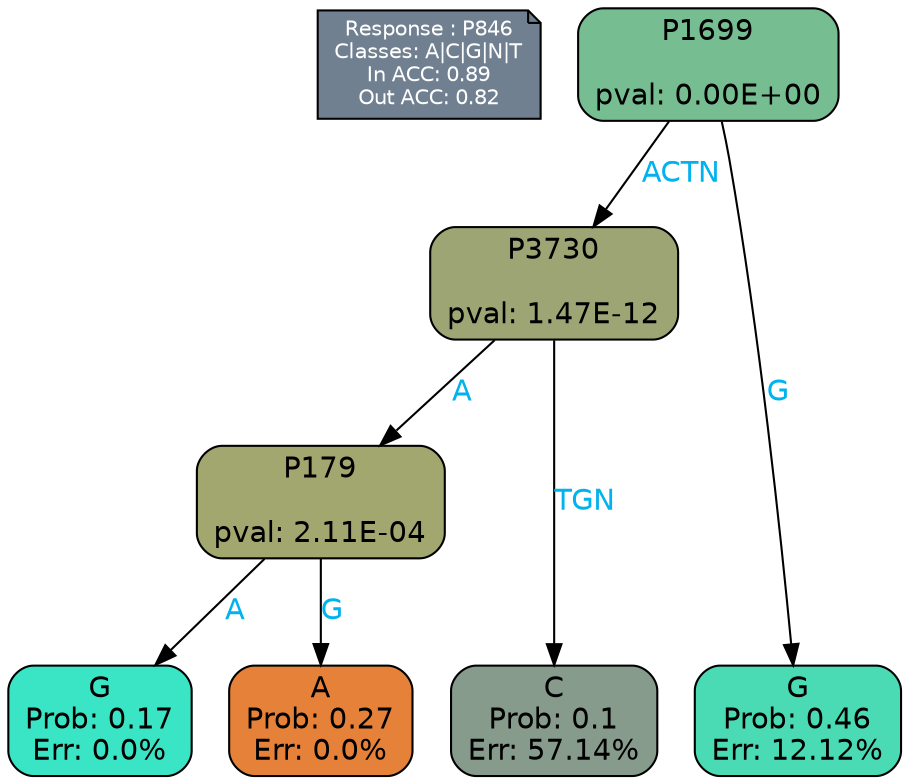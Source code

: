 digraph Tree {
node [shape=box, style="filled, rounded", color="black", fontname=helvetica] ;
graph [ranksep=equally, splines=polylines, bgcolor=transparent, dpi=600] ;
edge [fontname=helvetica] ;
LEGEND [label="Response : P846
Classes: A|C|G|N|T
In ACC: 0.89
Out ACC: 0.82
",shape=note,align=left,style=filled,fillcolor="slategray",fontcolor="white",fontsize=10];1 [label="P1699

pval: 0.00E+00", fillcolor="#76be92"] ;
2 [label="P3730

pval: 1.47E-12", fillcolor="#9da574"] ;
3 [label="P179

pval: 2.11E-04", fillcolor="#a2a76f"] ;
4 [label="G
Prob: 0.17
Err: 0.0%", fillcolor="#39e5c5"] ;
5 [label="A
Prob: 0.27
Err: 0.0%", fillcolor="#e58139"] ;
6 [label="C
Prob: 0.1
Err: 57.14%", fillcolor="#869b8c"] ;
7 [label="G
Prob: 0.46
Err: 12.12%", fillcolor="#4adbb4"] ;
1 -> 2 [label="ACTN",fontcolor=deepskyblue2] ;
1 -> 7 [label="G",fontcolor=deepskyblue2] ;
2 -> 3 [label="A",fontcolor=deepskyblue2] ;
2 -> 6 [label="TGN",fontcolor=deepskyblue2] ;
3 -> 4 [label="A",fontcolor=deepskyblue2] ;
3 -> 5 [label="G",fontcolor=deepskyblue2] ;
{rank = same; 4;5;6;7;}{rank = same; LEGEND;1;}}
